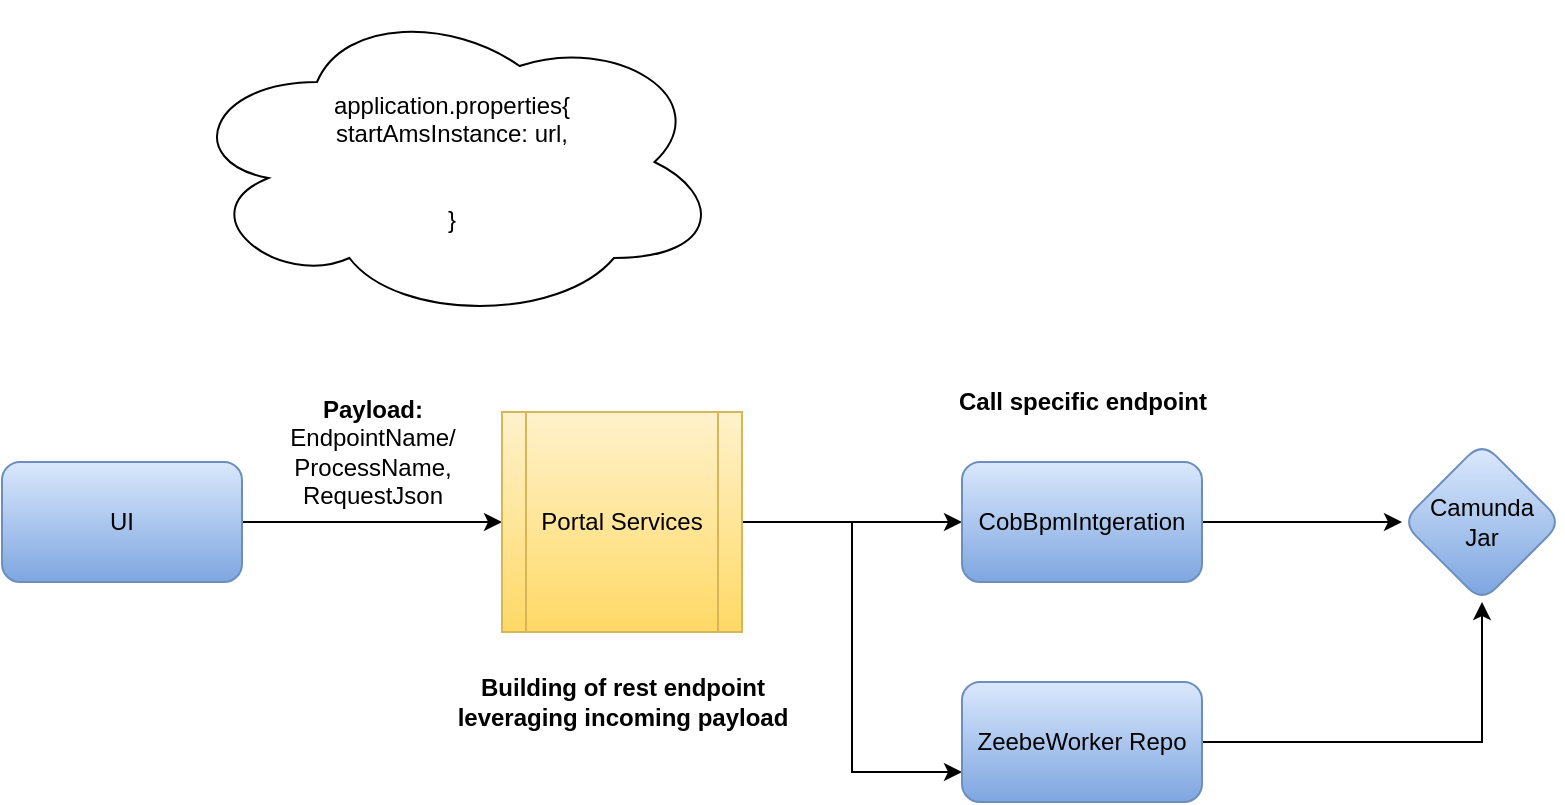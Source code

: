 <mxfile version="24.7.7">
  <diagram name="Page-1" id="TT818MdQ8Ef1qc3-J6GQ">
    <mxGraphModel dx="918" dy="1462" grid="1" gridSize="10" guides="1" tooltips="1" connect="1" arrows="1" fold="1" page="1" pageScale="1" pageWidth="850" pageHeight="1100" math="0" shadow="0">
      <root>
        <mxCell id="0" />
        <mxCell id="1" parent="0" />
        <mxCell id="jL-DPb7wYZmBFv8lM_4I-3" style="edgeStyle=orthogonalEdgeStyle;rounded=0;orthogonalLoop=1;jettySize=auto;html=1;entryX=0;entryY=0.5;entryDx=0;entryDy=0;" parent="1" source="jL-DPb7wYZmBFv8lM_4I-1" target="jL-DPb7wYZmBFv8lM_4I-2" edge="1">
          <mxGeometry relative="1" as="geometry" />
        </mxCell>
        <mxCell id="jL-DPb7wYZmBFv8lM_4I-1" value="UI" style="rounded=1;whiteSpace=wrap;html=1;fillColor=#dae8fc;gradientColor=#7ea6e0;strokeColor=#6c8ebf;" parent="1" vertex="1">
          <mxGeometry x="110" y="170" width="120" height="60" as="geometry" />
        </mxCell>
        <mxCell id="jL-DPb7wYZmBFv8lM_4I-5" style="edgeStyle=orthogonalEdgeStyle;rounded=0;orthogonalLoop=1;jettySize=auto;html=1;entryX=0;entryY=0.5;entryDx=0;entryDy=0;" parent="1" source="jL-DPb7wYZmBFv8lM_4I-2" target="jL-DPb7wYZmBFv8lM_4I-4" edge="1">
          <mxGeometry relative="1" as="geometry" />
        </mxCell>
        <mxCell id="wNoXx9ljj7fnYmxFU1dn-6" style="edgeStyle=orthogonalEdgeStyle;rounded=0;orthogonalLoop=1;jettySize=auto;html=1;entryX=0;entryY=0.75;entryDx=0;entryDy=0;" edge="1" parent="1" source="jL-DPb7wYZmBFv8lM_4I-2" target="wNoXx9ljj7fnYmxFU1dn-5">
          <mxGeometry relative="1" as="geometry" />
        </mxCell>
        <mxCell id="jL-DPb7wYZmBFv8lM_4I-2" value="Portal Services" style="shape=process;whiteSpace=wrap;html=1;backgroundOutline=1;fillColor=#fff2cc;gradientColor=#ffd966;strokeColor=#d6b656;" parent="1" vertex="1">
          <mxGeometry x="360" y="145" width="120" height="110" as="geometry" />
        </mxCell>
        <mxCell id="jL-DPb7wYZmBFv8lM_4I-10" value="" style="edgeStyle=orthogonalEdgeStyle;rounded=0;orthogonalLoop=1;jettySize=auto;html=1;" parent="1" source="jL-DPb7wYZmBFv8lM_4I-4" target="jL-DPb7wYZmBFv8lM_4I-9" edge="1">
          <mxGeometry relative="1" as="geometry" />
        </mxCell>
        <mxCell id="jL-DPb7wYZmBFv8lM_4I-4" value="CobBpmIntgeration" style="rounded=1;whiteSpace=wrap;html=1;fillColor=#dae8fc;gradientColor=#7ea6e0;strokeColor=#6c8ebf;" parent="1" vertex="1">
          <mxGeometry x="590" y="170" width="120" height="60" as="geometry" />
        </mxCell>
        <mxCell id="jL-DPb7wYZmBFv8lM_4I-6" value="&lt;b&gt;Payload:&lt;/b&gt;&lt;div&gt;EndpointName/&lt;br&gt;ProcessName,&lt;br&gt;RequestJson&lt;/div&gt;" style="text;html=1;align=center;verticalAlign=middle;resizable=0;points=[];autosize=1;strokeColor=none;fillColor=none;" parent="1" vertex="1">
          <mxGeometry x="240" y="130" width="110" height="70" as="geometry" />
        </mxCell>
        <mxCell id="jL-DPb7wYZmBFv8lM_4I-7" value="&lt;b&gt;Building of rest endpoint &lt;br&gt;leveraging incoming payload&lt;/b&gt;" style="text;html=1;align=center;verticalAlign=middle;resizable=0;points=[];autosize=1;strokeColor=none;fillColor=none;" parent="1" vertex="1">
          <mxGeometry x="325" y="270" width="190" height="40" as="geometry" />
        </mxCell>
        <mxCell id="jL-DPb7wYZmBFv8lM_4I-8" value="&lt;b&gt;Call specific endpoint&lt;/b&gt;" style="text;html=1;align=center;verticalAlign=middle;resizable=0;points=[];autosize=1;strokeColor=none;fillColor=none;" parent="1" vertex="1">
          <mxGeometry x="575" y="125" width="150" height="30" as="geometry" />
        </mxCell>
        <mxCell id="jL-DPb7wYZmBFv8lM_4I-9" value="Camunda &lt;br&gt;Jar" style="rhombus;whiteSpace=wrap;html=1;fillColor=#dae8fc;strokeColor=#6c8ebf;rounded=1;gradientColor=#7ea6e0;" parent="1" vertex="1">
          <mxGeometry x="810" y="160" width="80" height="80" as="geometry" />
        </mxCell>
        <mxCell id="wNoXx9ljj7fnYmxFU1dn-7" style="edgeStyle=orthogonalEdgeStyle;rounded=0;orthogonalLoop=1;jettySize=auto;html=1;entryX=0.5;entryY=1;entryDx=0;entryDy=0;" edge="1" parent="1" source="wNoXx9ljj7fnYmxFU1dn-5" target="jL-DPb7wYZmBFv8lM_4I-9">
          <mxGeometry relative="1" as="geometry" />
        </mxCell>
        <mxCell id="wNoXx9ljj7fnYmxFU1dn-5" value="ZeebeWorker Repo" style="rounded=1;whiteSpace=wrap;html=1;fillColor=#dae8fc;gradientColor=#7ea6e0;strokeColor=#6c8ebf;" vertex="1" parent="1">
          <mxGeometry x="590" y="280" width="120" height="60" as="geometry" />
        </mxCell>
        <mxCell id="wNoXx9ljj7fnYmxFU1dn-8" value="application.properties{&lt;div&gt;startAmsInstance: url,&lt;/div&gt;&lt;div&gt;&lt;br&gt;&lt;/div&gt;&lt;div&gt;&lt;br&gt;&lt;/div&gt;&lt;div&gt;}&lt;/div&gt;" style="ellipse;shape=cloud;whiteSpace=wrap;html=1;" vertex="1" parent="1">
          <mxGeometry x="200" y="-60" width="270" height="160" as="geometry" />
        </mxCell>
      </root>
    </mxGraphModel>
  </diagram>
</mxfile>
